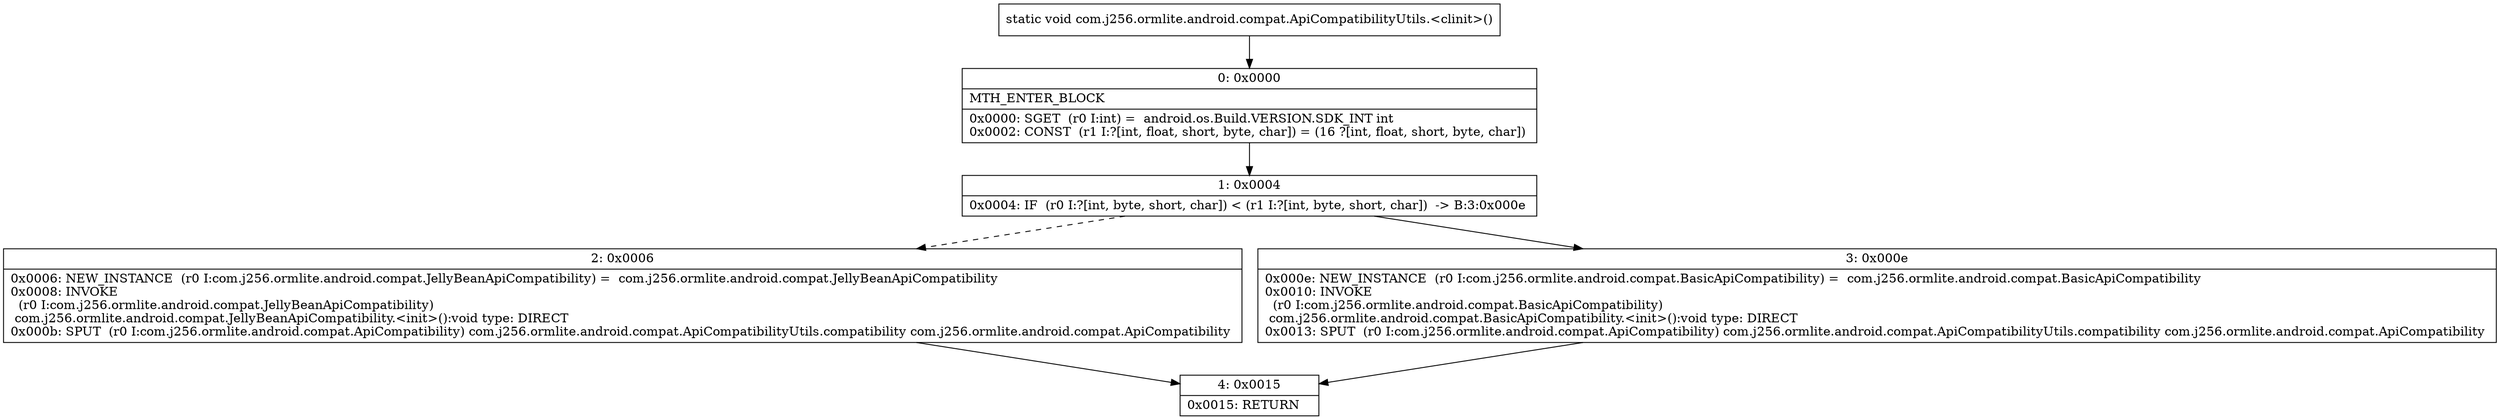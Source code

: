 digraph "CFG forcom.j256.ormlite.android.compat.ApiCompatibilityUtils.\<clinit\>()V" {
Node_0 [shape=record,label="{0\:\ 0x0000|MTH_ENTER_BLOCK\l|0x0000: SGET  (r0 I:int) =  android.os.Build.VERSION.SDK_INT int \l0x0002: CONST  (r1 I:?[int, float, short, byte, char]) = (16 ?[int, float, short, byte, char]) \l}"];
Node_1 [shape=record,label="{1\:\ 0x0004|0x0004: IF  (r0 I:?[int, byte, short, char]) \< (r1 I:?[int, byte, short, char])  \-\> B:3:0x000e \l}"];
Node_2 [shape=record,label="{2\:\ 0x0006|0x0006: NEW_INSTANCE  (r0 I:com.j256.ormlite.android.compat.JellyBeanApiCompatibility) =  com.j256.ormlite.android.compat.JellyBeanApiCompatibility \l0x0008: INVOKE  \l  (r0 I:com.j256.ormlite.android.compat.JellyBeanApiCompatibility)\l com.j256.ormlite.android.compat.JellyBeanApiCompatibility.\<init\>():void type: DIRECT \l0x000b: SPUT  (r0 I:com.j256.ormlite.android.compat.ApiCompatibility) com.j256.ormlite.android.compat.ApiCompatibilityUtils.compatibility com.j256.ormlite.android.compat.ApiCompatibility \l}"];
Node_3 [shape=record,label="{3\:\ 0x000e|0x000e: NEW_INSTANCE  (r0 I:com.j256.ormlite.android.compat.BasicApiCompatibility) =  com.j256.ormlite.android.compat.BasicApiCompatibility \l0x0010: INVOKE  \l  (r0 I:com.j256.ormlite.android.compat.BasicApiCompatibility)\l com.j256.ormlite.android.compat.BasicApiCompatibility.\<init\>():void type: DIRECT \l0x0013: SPUT  (r0 I:com.j256.ormlite.android.compat.ApiCompatibility) com.j256.ormlite.android.compat.ApiCompatibilityUtils.compatibility com.j256.ormlite.android.compat.ApiCompatibility \l}"];
Node_4 [shape=record,label="{4\:\ 0x0015|0x0015: RETURN   \l}"];
MethodNode[shape=record,label="{static void com.j256.ormlite.android.compat.ApiCompatibilityUtils.\<clinit\>() }"];
MethodNode -> Node_0;
Node_0 -> Node_1;
Node_1 -> Node_2[style=dashed];
Node_1 -> Node_3;
Node_2 -> Node_4;
Node_3 -> Node_4;
}

